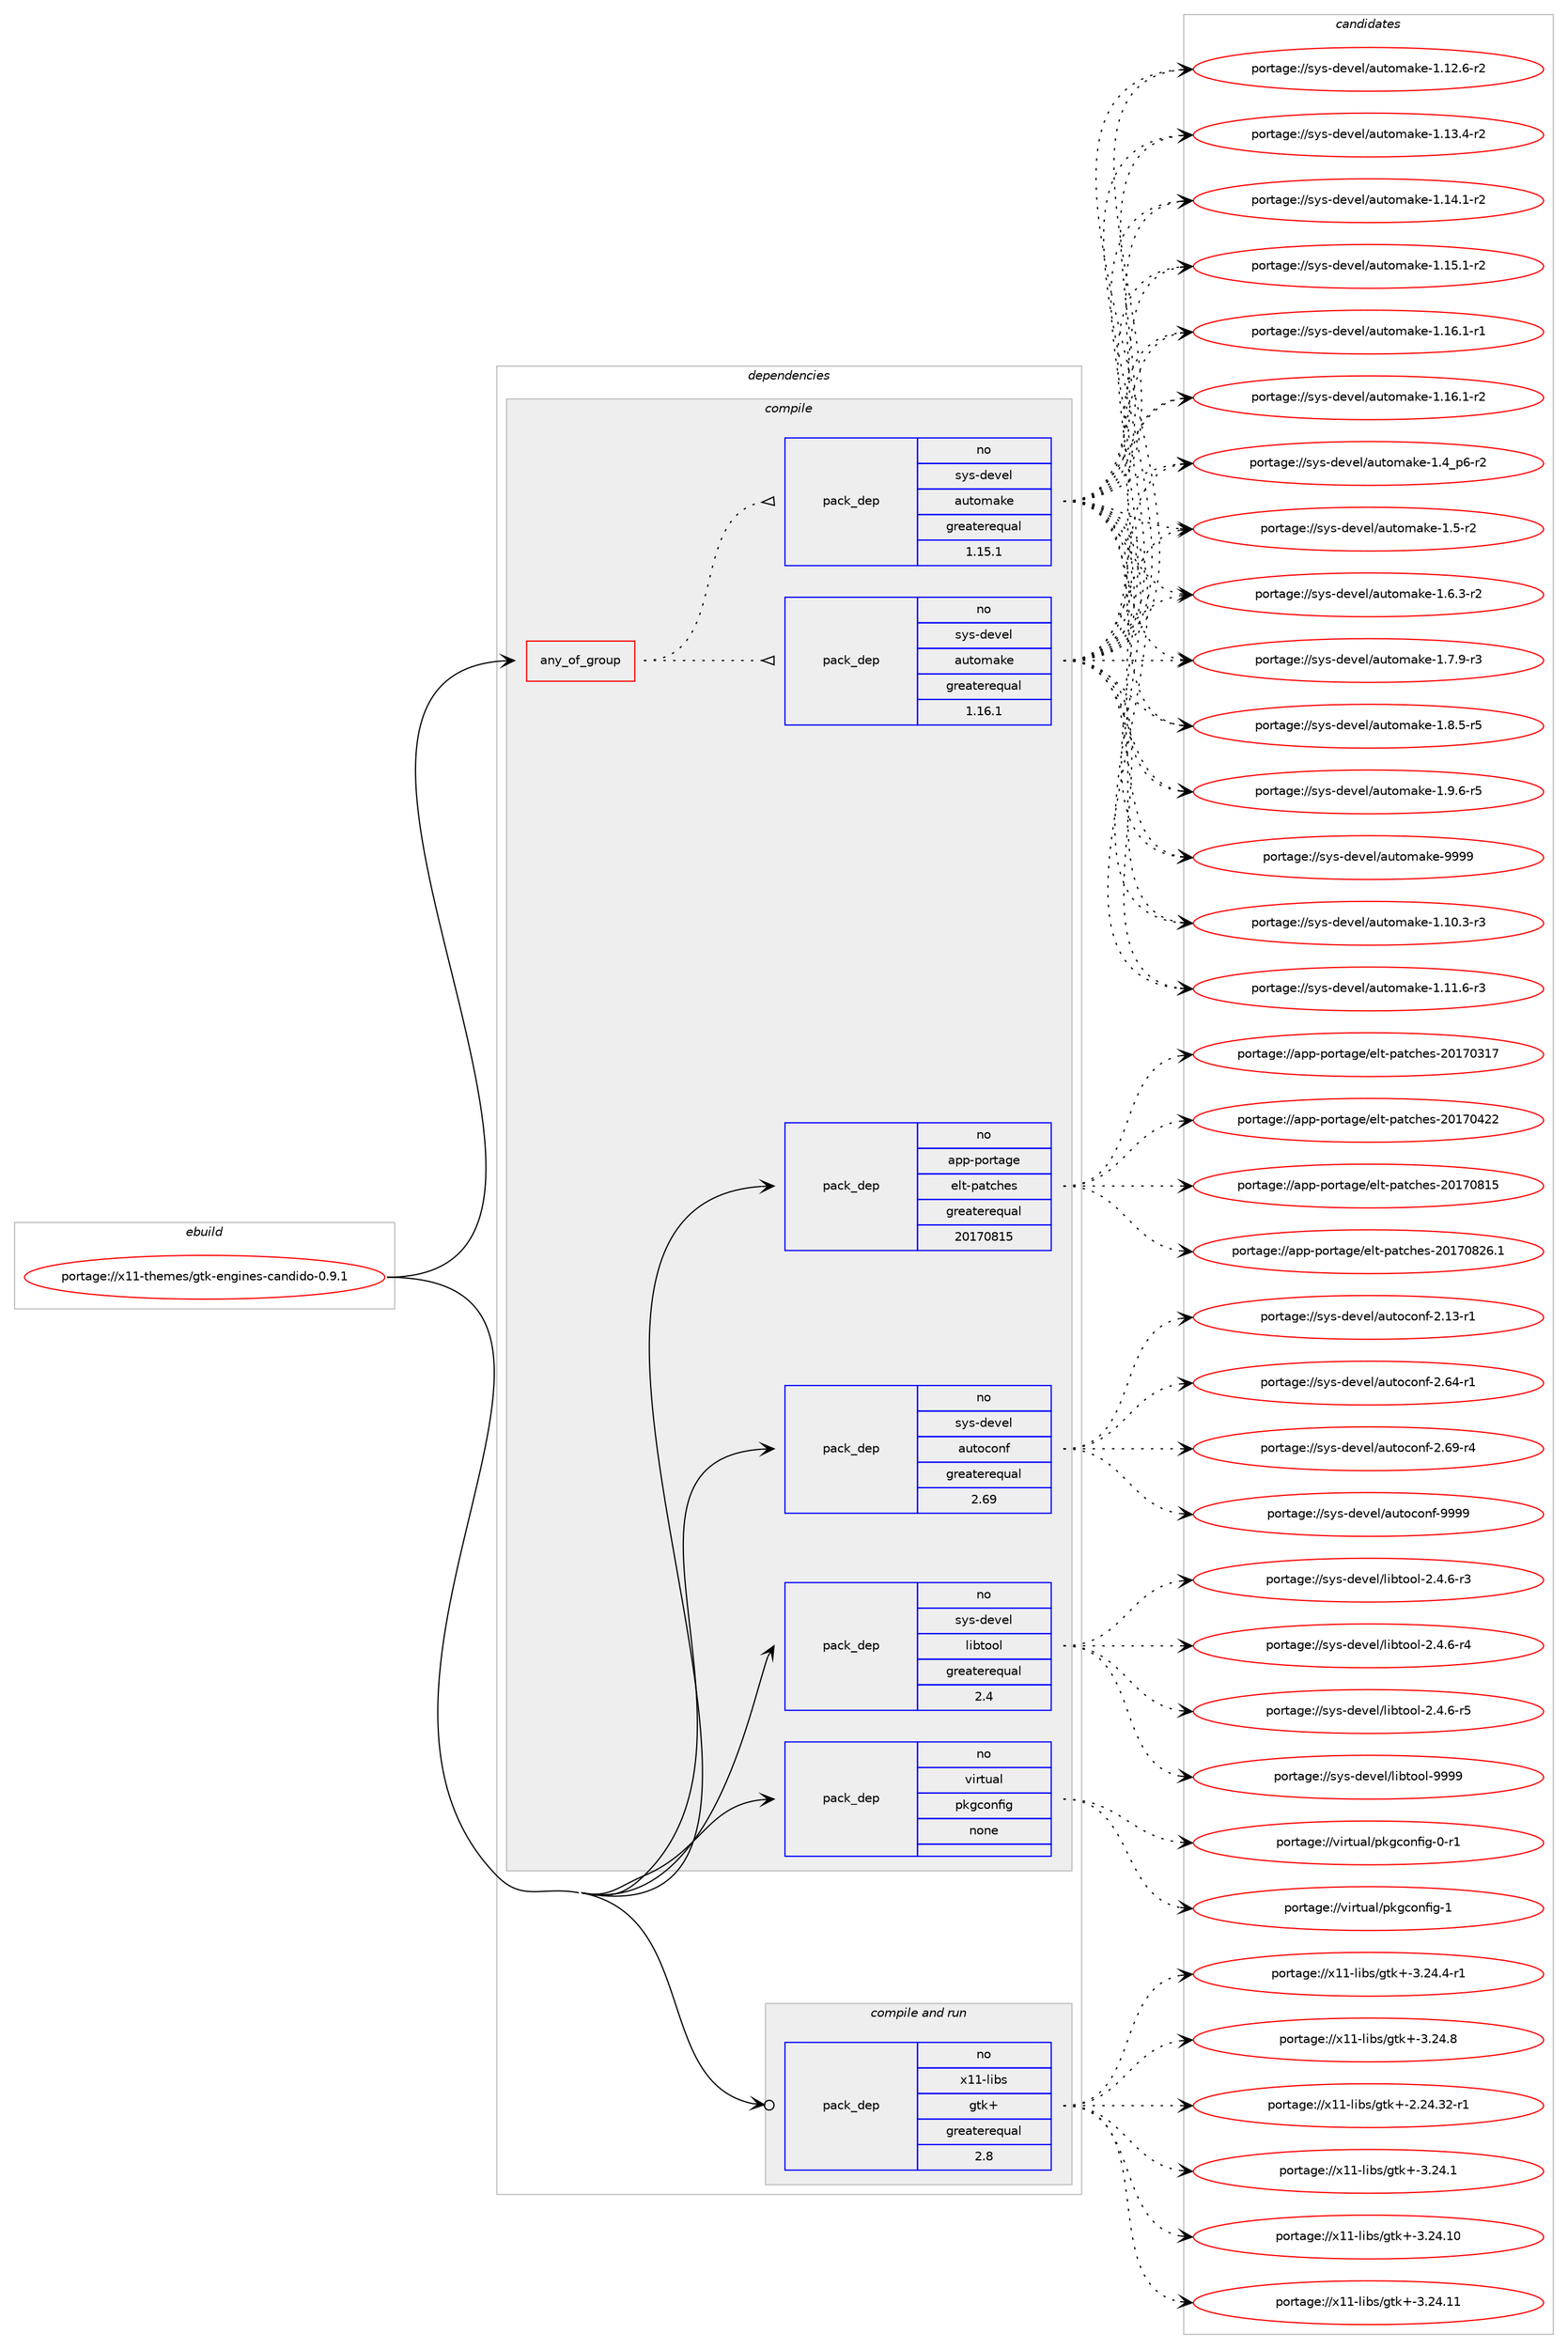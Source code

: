 digraph prolog {

# *************
# Graph options
# *************

newrank=true;
concentrate=true;
compound=true;
graph [rankdir=LR,fontname=Helvetica,fontsize=10,ranksep=1.5];#, ranksep=2.5, nodesep=0.2];
edge  [arrowhead=vee];
node  [fontname=Helvetica,fontsize=10];

# **********
# The ebuild
# **********

subgraph cluster_leftcol {
color=gray;
rank=same;
label=<<i>ebuild</i>>;
id [label="portage://x11-themes/gtk-engines-candido-0.9.1", color=red, width=4, href="../x11-themes/gtk-engines-candido-0.9.1.svg"];
}

# ****************
# The dependencies
# ****************

subgraph cluster_midcol {
color=gray;
label=<<i>dependencies</i>>;
subgraph cluster_compile {
fillcolor="#eeeeee";
style=filled;
label=<<i>compile</i>>;
subgraph any7994 {
dependency458277 [label=<<TABLE BORDER="0" CELLBORDER="1" CELLSPACING="0" CELLPADDING="4"><TR><TD CELLPADDING="10">any_of_group</TD></TR></TABLE>>, shape=none, color=red];subgraph pack340975 {
dependency458278 [label=<<TABLE BORDER="0" CELLBORDER="1" CELLSPACING="0" CELLPADDING="4" WIDTH="220"><TR><TD ROWSPAN="6" CELLPADDING="30">pack_dep</TD></TR><TR><TD WIDTH="110">no</TD></TR><TR><TD>sys-devel</TD></TR><TR><TD>automake</TD></TR><TR><TD>greaterequal</TD></TR><TR><TD>1.16.1</TD></TR></TABLE>>, shape=none, color=blue];
}
dependency458277:e -> dependency458278:w [weight=20,style="dotted",arrowhead="oinv"];
subgraph pack340976 {
dependency458279 [label=<<TABLE BORDER="0" CELLBORDER="1" CELLSPACING="0" CELLPADDING="4" WIDTH="220"><TR><TD ROWSPAN="6" CELLPADDING="30">pack_dep</TD></TR><TR><TD WIDTH="110">no</TD></TR><TR><TD>sys-devel</TD></TR><TR><TD>automake</TD></TR><TR><TD>greaterequal</TD></TR><TR><TD>1.15.1</TD></TR></TABLE>>, shape=none, color=blue];
}
dependency458277:e -> dependency458279:w [weight=20,style="dotted",arrowhead="oinv"];
}
id:e -> dependency458277:w [weight=20,style="solid",arrowhead="vee"];
subgraph pack340977 {
dependency458280 [label=<<TABLE BORDER="0" CELLBORDER="1" CELLSPACING="0" CELLPADDING="4" WIDTH="220"><TR><TD ROWSPAN="6" CELLPADDING="30">pack_dep</TD></TR><TR><TD WIDTH="110">no</TD></TR><TR><TD>app-portage</TD></TR><TR><TD>elt-patches</TD></TR><TR><TD>greaterequal</TD></TR><TR><TD>20170815</TD></TR></TABLE>>, shape=none, color=blue];
}
id:e -> dependency458280:w [weight=20,style="solid",arrowhead="vee"];
subgraph pack340978 {
dependency458281 [label=<<TABLE BORDER="0" CELLBORDER="1" CELLSPACING="0" CELLPADDING="4" WIDTH="220"><TR><TD ROWSPAN="6" CELLPADDING="30">pack_dep</TD></TR><TR><TD WIDTH="110">no</TD></TR><TR><TD>sys-devel</TD></TR><TR><TD>autoconf</TD></TR><TR><TD>greaterequal</TD></TR><TR><TD>2.69</TD></TR></TABLE>>, shape=none, color=blue];
}
id:e -> dependency458281:w [weight=20,style="solid",arrowhead="vee"];
subgraph pack340979 {
dependency458282 [label=<<TABLE BORDER="0" CELLBORDER="1" CELLSPACING="0" CELLPADDING="4" WIDTH="220"><TR><TD ROWSPAN="6" CELLPADDING="30">pack_dep</TD></TR><TR><TD WIDTH="110">no</TD></TR><TR><TD>sys-devel</TD></TR><TR><TD>libtool</TD></TR><TR><TD>greaterequal</TD></TR><TR><TD>2.4</TD></TR></TABLE>>, shape=none, color=blue];
}
id:e -> dependency458282:w [weight=20,style="solid",arrowhead="vee"];
subgraph pack340980 {
dependency458283 [label=<<TABLE BORDER="0" CELLBORDER="1" CELLSPACING="0" CELLPADDING="4" WIDTH="220"><TR><TD ROWSPAN="6" CELLPADDING="30">pack_dep</TD></TR><TR><TD WIDTH="110">no</TD></TR><TR><TD>virtual</TD></TR><TR><TD>pkgconfig</TD></TR><TR><TD>none</TD></TR><TR><TD></TD></TR></TABLE>>, shape=none, color=blue];
}
id:e -> dependency458283:w [weight=20,style="solid",arrowhead="vee"];
}
subgraph cluster_compileandrun {
fillcolor="#eeeeee";
style=filled;
label=<<i>compile and run</i>>;
subgraph pack340981 {
dependency458284 [label=<<TABLE BORDER="0" CELLBORDER="1" CELLSPACING="0" CELLPADDING="4" WIDTH="220"><TR><TD ROWSPAN="6" CELLPADDING="30">pack_dep</TD></TR><TR><TD WIDTH="110">no</TD></TR><TR><TD>x11-libs</TD></TR><TR><TD>gtk+</TD></TR><TR><TD>greaterequal</TD></TR><TR><TD>2.8</TD></TR></TABLE>>, shape=none, color=blue];
}
id:e -> dependency458284:w [weight=20,style="solid",arrowhead="odotvee"];
}
subgraph cluster_run {
fillcolor="#eeeeee";
style=filled;
label=<<i>run</i>>;
}
}

# **************
# The candidates
# **************

subgraph cluster_choices {
rank=same;
color=gray;
label=<<i>candidates</i>>;

subgraph choice340975 {
color=black;
nodesep=1;
choiceportage11512111545100101118101108479711711611110997107101454946494846514511451 [label="portage://sys-devel/automake-1.10.3-r3", color=red, width=4,href="../sys-devel/automake-1.10.3-r3.svg"];
choiceportage11512111545100101118101108479711711611110997107101454946494946544511451 [label="portage://sys-devel/automake-1.11.6-r3", color=red, width=4,href="../sys-devel/automake-1.11.6-r3.svg"];
choiceportage11512111545100101118101108479711711611110997107101454946495046544511450 [label="portage://sys-devel/automake-1.12.6-r2", color=red, width=4,href="../sys-devel/automake-1.12.6-r2.svg"];
choiceportage11512111545100101118101108479711711611110997107101454946495146524511450 [label="portage://sys-devel/automake-1.13.4-r2", color=red, width=4,href="../sys-devel/automake-1.13.4-r2.svg"];
choiceportage11512111545100101118101108479711711611110997107101454946495246494511450 [label="portage://sys-devel/automake-1.14.1-r2", color=red, width=4,href="../sys-devel/automake-1.14.1-r2.svg"];
choiceportage11512111545100101118101108479711711611110997107101454946495346494511450 [label="portage://sys-devel/automake-1.15.1-r2", color=red, width=4,href="../sys-devel/automake-1.15.1-r2.svg"];
choiceportage11512111545100101118101108479711711611110997107101454946495446494511449 [label="portage://sys-devel/automake-1.16.1-r1", color=red, width=4,href="../sys-devel/automake-1.16.1-r1.svg"];
choiceportage11512111545100101118101108479711711611110997107101454946495446494511450 [label="portage://sys-devel/automake-1.16.1-r2", color=red, width=4,href="../sys-devel/automake-1.16.1-r2.svg"];
choiceportage115121115451001011181011084797117116111109971071014549465295112544511450 [label="portage://sys-devel/automake-1.4_p6-r2", color=red, width=4,href="../sys-devel/automake-1.4_p6-r2.svg"];
choiceportage11512111545100101118101108479711711611110997107101454946534511450 [label="portage://sys-devel/automake-1.5-r2", color=red, width=4,href="../sys-devel/automake-1.5-r2.svg"];
choiceportage115121115451001011181011084797117116111109971071014549465446514511450 [label="portage://sys-devel/automake-1.6.3-r2", color=red, width=4,href="../sys-devel/automake-1.6.3-r2.svg"];
choiceportage115121115451001011181011084797117116111109971071014549465546574511451 [label="portage://sys-devel/automake-1.7.9-r3", color=red, width=4,href="../sys-devel/automake-1.7.9-r3.svg"];
choiceportage115121115451001011181011084797117116111109971071014549465646534511453 [label="portage://sys-devel/automake-1.8.5-r5", color=red, width=4,href="../sys-devel/automake-1.8.5-r5.svg"];
choiceportage115121115451001011181011084797117116111109971071014549465746544511453 [label="portage://sys-devel/automake-1.9.6-r5", color=red, width=4,href="../sys-devel/automake-1.9.6-r5.svg"];
choiceportage115121115451001011181011084797117116111109971071014557575757 [label="portage://sys-devel/automake-9999", color=red, width=4,href="../sys-devel/automake-9999.svg"];
dependency458278:e -> choiceportage11512111545100101118101108479711711611110997107101454946494846514511451:w [style=dotted,weight="100"];
dependency458278:e -> choiceportage11512111545100101118101108479711711611110997107101454946494946544511451:w [style=dotted,weight="100"];
dependency458278:e -> choiceportage11512111545100101118101108479711711611110997107101454946495046544511450:w [style=dotted,weight="100"];
dependency458278:e -> choiceportage11512111545100101118101108479711711611110997107101454946495146524511450:w [style=dotted,weight="100"];
dependency458278:e -> choiceportage11512111545100101118101108479711711611110997107101454946495246494511450:w [style=dotted,weight="100"];
dependency458278:e -> choiceportage11512111545100101118101108479711711611110997107101454946495346494511450:w [style=dotted,weight="100"];
dependency458278:e -> choiceportage11512111545100101118101108479711711611110997107101454946495446494511449:w [style=dotted,weight="100"];
dependency458278:e -> choiceportage11512111545100101118101108479711711611110997107101454946495446494511450:w [style=dotted,weight="100"];
dependency458278:e -> choiceportage115121115451001011181011084797117116111109971071014549465295112544511450:w [style=dotted,weight="100"];
dependency458278:e -> choiceportage11512111545100101118101108479711711611110997107101454946534511450:w [style=dotted,weight="100"];
dependency458278:e -> choiceportage115121115451001011181011084797117116111109971071014549465446514511450:w [style=dotted,weight="100"];
dependency458278:e -> choiceportage115121115451001011181011084797117116111109971071014549465546574511451:w [style=dotted,weight="100"];
dependency458278:e -> choiceportage115121115451001011181011084797117116111109971071014549465646534511453:w [style=dotted,weight="100"];
dependency458278:e -> choiceportage115121115451001011181011084797117116111109971071014549465746544511453:w [style=dotted,weight="100"];
dependency458278:e -> choiceportage115121115451001011181011084797117116111109971071014557575757:w [style=dotted,weight="100"];
}
subgraph choice340976 {
color=black;
nodesep=1;
choiceportage11512111545100101118101108479711711611110997107101454946494846514511451 [label="portage://sys-devel/automake-1.10.3-r3", color=red, width=4,href="../sys-devel/automake-1.10.3-r3.svg"];
choiceportage11512111545100101118101108479711711611110997107101454946494946544511451 [label="portage://sys-devel/automake-1.11.6-r3", color=red, width=4,href="../sys-devel/automake-1.11.6-r3.svg"];
choiceportage11512111545100101118101108479711711611110997107101454946495046544511450 [label="portage://sys-devel/automake-1.12.6-r2", color=red, width=4,href="../sys-devel/automake-1.12.6-r2.svg"];
choiceportage11512111545100101118101108479711711611110997107101454946495146524511450 [label="portage://sys-devel/automake-1.13.4-r2", color=red, width=4,href="../sys-devel/automake-1.13.4-r2.svg"];
choiceportage11512111545100101118101108479711711611110997107101454946495246494511450 [label="portage://sys-devel/automake-1.14.1-r2", color=red, width=4,href="../sys-devel/automake-1.14.1-r2.svg"];
choiceportage11512111545100101118101108479711711611110997107101454946495346494511450 [label="portage://sys-devel/automake-1.15.1-r2", color=red, width=4,href="../sys-devel/automake-1.15.1-r2.svg"];
choiceportage11512111545100101118101108479711711611110997107101454946495446494511449 [label="portage://sys-devel/automake-1.16.1-r1", color=red, width=4,href="../sys-devel/automake-1.16.1-r1.svg"];
choiceportage11512111545100101118101108479711711611110997107101454946495446494511450 [label="portage://sys-devel/automake-1.16.1-r2", color=red, width=4,href="../sys-devel/automake-1.16.1-r2.svg"];
choiceportage115121115451001011181011084797117116111109971071014549465295112544511450 [label="portage://sys-devel/automake-1.4_p6-r2", color=red, width=4,href="../sys-devel/automake-1.4_p6-r2.svg"];
choiceportage11512111545100101118101108479711711611110997107101454946534511450 [label="portage://sys-devel/automake-1.5-r2", color=red, width=4,href="../sys-devel/automake-1.5-r2.svg"];
choiceportage115121115451001011181011084797117116111109971071014549465446514511450 [label="portage://sys-devel/automake-1.6.3-r2", color=red, width=4,href="../sys-devel/automake-1.6.3-r2.svg"];
choiceportage115121115451001011181011084797117116111109971071014549465546574511451 [label="portage://sys-devel/automake-1.7.9-r3", color=red, width=4,href="../sys-devel/automake-1.7.9-r3.svg"];
choiceportage115121115451001011181011084797117116111109971071014549465646534511453 [label="portage://sys-devel/automake-1.8.5-r5", color=red, width=4,href="../sys-devel/automake-1.8.5-r5.svg"];
choiceportage115121115451001011181011084797117116111109971071014549465746544511453 [label="portage://sys-devel/automake-1.9.6-r5", color=red, width=4,href="../sys-devel/automake-1.9.6-r5.svg"];
choiceportage115121115451001011181011084797117116111109971071014557575757 [label="portage://sys-devel/automake-9999", color=red, width=4,href="../sys-devel/automake-9999.svg"];
dependency458279:e -> choiceportage11512111545100101118101108479711711611110997107101454946494846514511451:w [style=dotted,weight="100"];
dependency458279:e -> choiceportage11512111545100101118101108479711711611110997107101454946494946544511451:w [style=dotted,weight="100"];
dependency458279:e -> choiceportage11512111545100101118101108479711711611110997107101454946495046544511450:w [style=dotted,weight="100"];
dependency458279:e -> choiceportage11512111545100101118101108479711711611110997107101454946495146524511450:w [style=dotted,weight="100"];
dependency458279:e -> choiceportage11512111545100101118101108479711711611110997107101454946495246494511450:w [style=dotted,weight="100"];
dependency458279:e -> choiceportage11512111545100101118101108479711711611110997107101454946495346494511450:w [style=dotted,weight="100"];
dependency458279:e -> choiceportage11512111545100101118101108479711711611110997107101454946495446494511449:w [style=dotted,weight="100"];
dependency458279:e -> choiceportage11512111545100101118101108479711711611110997107101454946495446494511450:w [style=dotted,weight="100"];
dependency458279:e -> choiceportage115121115451001011181011084797117116111109971071014549465295112544511450:w [style=dotted,weight="100"];
dependency458279:e -> choiceportage11512111545100101118101108479711711611110997107101454946534511450:w [style=dotted,weight="100"];
dependency458279:e -> choiceportage115121115451001011181011084797117116111109971071014549465446514511450:w [style=dotted,weight="100"];
dependency458279:e -> choiceportage115121115451001011181011084797117116111109971071014549465546574511451:w [style=dotted,weight="100"];
dependency458279:e -> choiceportage115121115451001011181011084797117116111109971071014549465646534511453:w [style=dotted,weight="100"];
dependency458279:e -> choiceportage115121115451001011181011084797117116111109971071014549465746544511453:w [style=dotted,weight="100"];
dependency458279:e -> choiceportage115121115451001011181011084797117116111109971071014557575757:w [style=dotted,weight="100"];
}
subgraph choice340977 {
color=black;
nodesep=1;
choiceportage97112112451121111141169710310147101108116451129711699104101115455048495548514955 [label="portage://app-portage/elt-patches-20170317", color=red, width=4,href="../app-portage/elt-patches-20170317.svg"];
choiceportage97112112451121111141169710310147101108116451129711699104101115455048495548525050 [label="portage://app-portage/elt-patches-20170422", color=red, width=4,href="../app-portage/elt-patches-20170422.svg"];
choiceportage97112112451121111141169710310147101108116451129711699104101115455048495548564953 [label="portage://app-portage/elt-patches-20170815", color=red, width=4,href="../app-portage/elt-patches-20170815.svg"];
choiceportage971121124511211111411697103101471011081164511297116991041011154550484955485650544649 [label="portage://app-portage/elt-patches-20170826.1", color=red, width=4,href="../app-portage/elt-patches-20170826.1.svg"];
dependency458280:e -> choiceportage97112112451121111141169710310147101108116451129711699104101115455048495548514955:w [style=dotted,weight="100"];
dependency458280:e -> choiceportage97112112451121111141169710310147101108116451129711699104101115455048495548525050:w [style=dotted,weight="100"];
dependency458280:e -> choiceportage97112112451121111141169710310147101108116451129711699104101115455048495548564953:w [style=dotted,weight="100"];
dependency458280:e -> choiceportage971121124511211111411697103101471011081164511297116991041011154550484955485650544649:w [style=dotted,weight="100"];
}
subgraph choice340978 {
color=black;
nodesep=1;
choiceportage1151211154510010111810110847971171161119911111010245504649514511449 [label="portage://sys-devel/autoconf-2.13-r1", color=red, width=4,href="../sys-devel/autoconf-2.13-r1.svg"];
choiceportage1151211154510010111810110847971171161119911111010245504654524511449 [label="portage://sys-devel/autoconf-2.64-r1", color=red, width=4,href="../sys-devel/autoconf-2.64-r1.svg"];
choiceportage1151211154510010111810110847971171161119911111010245504654574511452 [label="portage://sys-devel/autoconf-2.69-r4", color=red, width=4,href="../sys-devel/autoconf-2.69-r4.svg"];
choiceportage115121115451001011181011084797117116111991111101024557575757 [label="portage://sys-devel/autoconf-9999", color=red, width=4,href="../sys-devel/autoconf-9999.svg"];
dependency458281:e -> choiceportage1151211154510010111810110847971171161119911111010245504649514511449:w [style=dotted,weight="100"];
dependency458281:e -> choiceportage1151211154510010111810110847971171161119911111010245504654524511449:w [style=dotted,weight="100"];
dependency458281:e -> choiceportage1151211154510010111810110847971171161119911111010245504654574511452:w [style=dotted,weight="100"];
dependency458281:e -> choiceportage115121115451001011181011084797117116111991111101024557575757:w [style=dotted,weight="100"];
}
subgraph choice340979 {
color=black;
nodesep=1;
choiceportage1151211154510010111810110847108105981161111111084550465246544511451 [label="portage://sys-devel/libtool-2.4.6-r3", color=red, width=4,href="../sys-devel/libtool-2.4.6-r3.svg"];
choiceportage1151211154510010111810110847108105981161111111084550465246544511452 [label="portage://sys-devel/libtool-2.4.6-r4", color=red, width=4,href="../sys-devel/libtool-2.4.6-r4.svg"];
choiceportage1151211154510010111810110847108105981161111111084550465246544511453 [label="portage://sys-devel/libtool-2.4.6-r5", color=red, width=4,href="../sys-devel/libtool-2.4.6-r5.svg"];
choiceportage1151211154510010111810110847108105981161111111084557575757 [label="portage://sys-devel/libtool-9999", color=red, width=4,href="../sys-devel/libtool-9999.svg"];
dependency458282:e -> choiceportage1151211154510010111810110847108105981161111111084550465246544511451:w [style=dotted,weight="100"];
dependency458282:e -> choiceportage1151211154510010111810110847108105981161111111084550465246544511452:w [style=dotted,weight="100"];
dependency458282:e -> choiceportage1151211154510010111810110847108105981161111111084550465246544511453:w [style=dotted,weight="100"];
dependency458282:e -> choiceportage1151211154510010111810110847108105981161111111084557575757:w [style=dotted,weight="100"];
}
subgraph choice340980 {
color=black;
nodesep=1;
choiceportage11810511411611797108471121071039911111010210510345484511449 [label="portage://virtual/pkgconfig-0-r1", color=red, width=4,href="../virtual/pkgconfig-0-r1.svg"];
choiceportage1181051141161179710847112107103991111101021051034549 [label="portage://virtual/pkgconfig-1", color=red, width=4,href="../virtual/pkgconfig-1.svg"];
dependency458283:e -> choiceportage11810511411611797108471121071039911111010210510345484511449:w [style=dotted,weight="100"];
dependency458283:e -> choiceportage1181051141161179710847112107103991111101021051034549:w [style=dotted,weight="100"];
}
subgraph choice340981 {
color=black;
nodesep=1;
choiceportage12049494510810598115471031161074345504650524651504511449 [label="portage://x11-libs/gtk+-2.24.32-r1", color=red, width=4,href="../x11-libs/gtk+-2.24.32-r1.svg"];
choiceportage12049494510810598115471031161074345514650524649 [label="portage://x11-libs/gtk+-3.24.1", color=red, width=4,href="../x11-libs/gtk+-3.24.1.svg"];
choiceportage1204949451081059811547103116107434551465052464948 [label="portage://x11-libs/gtk+-3.24.10", color=red, width=4,href="../x11-libs/gtk+-3.24.10.svg"];
choiceportage1204949451081059811547103116107434551465052464949 [label="portage://x11-libs/gtk+-3.24.11", color=red, width=4,href="../x11-libs/gtk+-3.24.11.svg"];
choiceportage120494945108105981154710311610743455146505246524511449 [label="portage://x11-libs/gtk+-3.24.4-r1", color=red, width=4,href="../x11-libs/gtk+-3.24.4-r1.svg"];
choiceportage12049494510810598115471031161074345514650524656 [label="portage://x11-libs/gtk+-3.24.8", color=red, width=4,href="../x11-libs/gtk+-3.24.8.svg"];
dependency458284:e -> choiceportage12049494510810598115471031161074345504650524651504511449:w [style=dotted,weight="100"];
dependency458284:e -> choiceportage12049494510810598115471031161074345514650524649:w [style=dotted,weight="100"];
dependency458284:e -> choiceportage1204949451081059811547103116107434551465052464948:w [style=dotted,weight="100"];
dependency458284:e -> choiceportage1204949451081059811547103116107434551465052464949:w [style=dotted,weight="100"];
dependency458284:e -> choiceportage120494945108105981154710311610743455146505246524511449:w [style=dotted,weight="100"];
dependency458284:e -> choiceportage12049494510810598115471031161074345514650524656:w [style=dotted,weight="100"];
}
}

}
